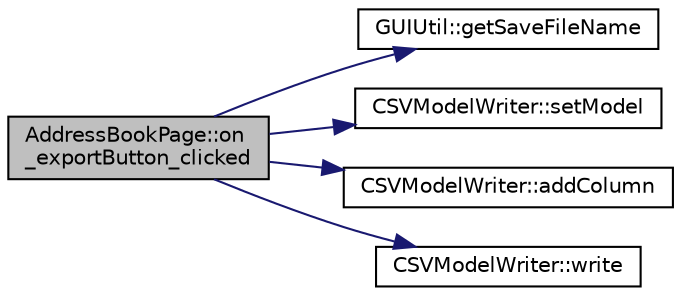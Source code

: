 digraph "AddressBookPage::on_exportButton_clicked"
{
  edge [fontname="Helvetica",fontsize="10",labelfontname="Helvetica",labelfontsize="10"];
  node [fontname="Helvetica",fontsize="10",shape=record];
  rankdir="LR";
  Node39 [label="AddressBookPage::on\l_exportButton_clicked",height=0.2,width=0.4,color="black", fillcolor="grey75", style="filled", fontcolor="black"];
  Node39 -> Node40 [color="midnightblue",fontsize="10",style="solid",fontname="Helvetica"];
  Node40 [label="GUIUtil::getSaveFileName",height=0.2,width=0.4,color="black", fillcolor="white", style="filled",URL="$namespace_g_u_i_util.html#a788c51092a2255b1f8976d4794fc3ee6",tooltip="Get save filename, mimics QFileDialog::getSaveFileName, except that it appends a default suffix when ..."];
  Node39 -> Node41 [color="midnightblue",fontsize="10",style="solid",fontname="Helvetica"];
  Node41 [label="CSVModelWriter::setModel",height=0.2,width=0.4,color="black", fillcolor="white", style="filled",URL="$class_c_s_v_model_writer.html#a7b8be6f49a66b965a94a89c78fb96e40"];
  Node39 -> Node42 [color="midnightblue",fontsize="10",style="solid",fontname="Helvetica"];
  Node42 [label="CSVModelWriter::addColumn",height=0.2,width=0.4,color="black", fillcolor="white", style="filled",URL="$class_c_s_v_model_writer.html#a9e5f0d60f2c873747582ce21ddeb53b5"];
  Node39 -> Node43 [color="midnightblue",fontsize="10",style="solid",fontname="Helvetica"];
  Node43 [label="CSVModelWriter::write",height=0.2,width=0.4,color="black", fillcolor="white", style="filled",URL="$class_c_s_v_model_writer.html#a71fe52fdd6f41c506f9631175cb04615",tooltip="Perform export of the model to CSV. "];
}
